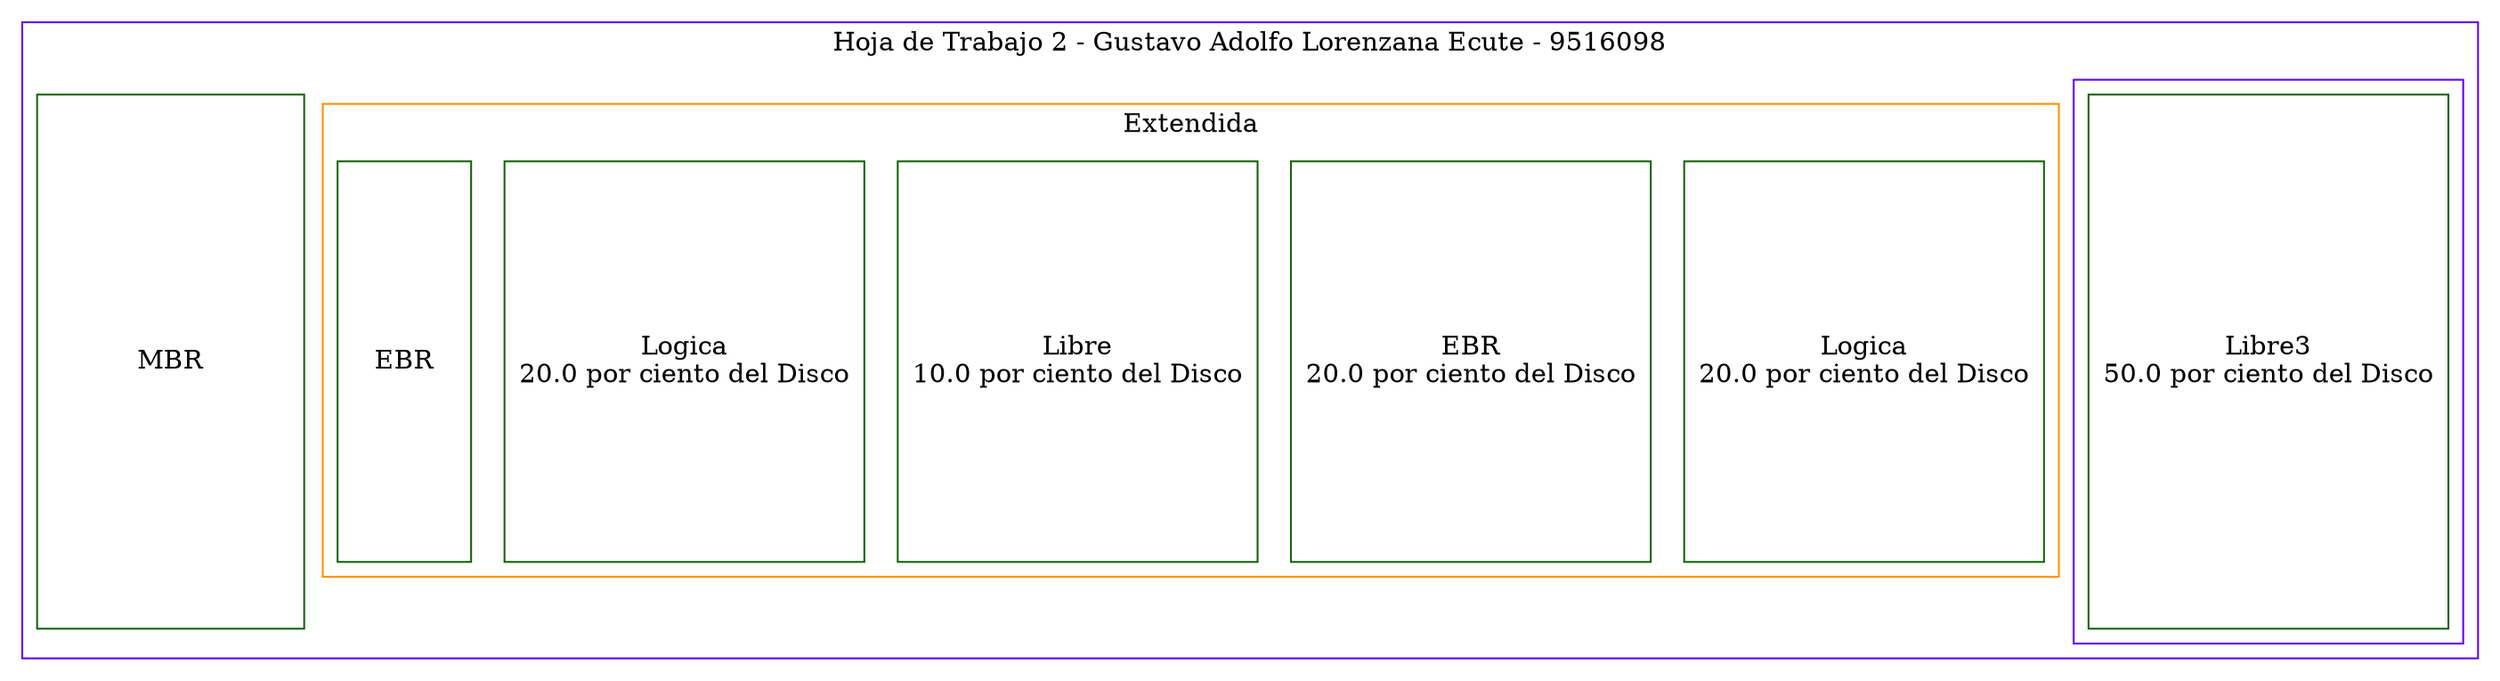 digraph G {      // Configuraciones generales del gráfico
    node [shape=box, style=filled, fillcolor=white, color="#15640a", width=3, height=1.2];

    subgraph cluster_disk {   // Crear subgrafo que represente el disco completo
        label="Hoja de Trabajo 2 - Gustavo Adolfo Lorenzana Ecute - 9516098";
        color="#6200ff";
      
        subgraph cluster_primary1 {
            label="";
   
            Libre3 [label="Libre3\n50.0 por ciento del Disco", shape=box, width=2, height=4];              // Particiones dentro de la partición primaria 1
        }
         
        subgraph cluster_extended {         // Crear subgrafo para la partición extendida
            label="Extendida";
            color="#ff9100";
        
            // Particiones dentro de la partición extendida                        
            
            Logica2 [label="Logica\n20.0 por ciento del Disco", shape=box, style="filled", width=2, height=3];
            EBR2 [label="EBR\n20.0 por ciento del Disco", shape=box, style="filled", width=1, height=3];
            Libre1 [label="Libre\n10.0 por ciento del Disco", shape=box, width=2, height=3];
            Logica1 [label="Logica\n20.0 por ciento del Disco", shape=box, width=2, height=3];
            EBR1 [label="EBR", shape=box, style="filled", width=1, height=3];
            
            }     

        subgraph extendidaMBR { // Nodo para MBR            
            MBR [label="MBR", shape=box, style="filled", width=2, height=4];
        }        
    } 
}